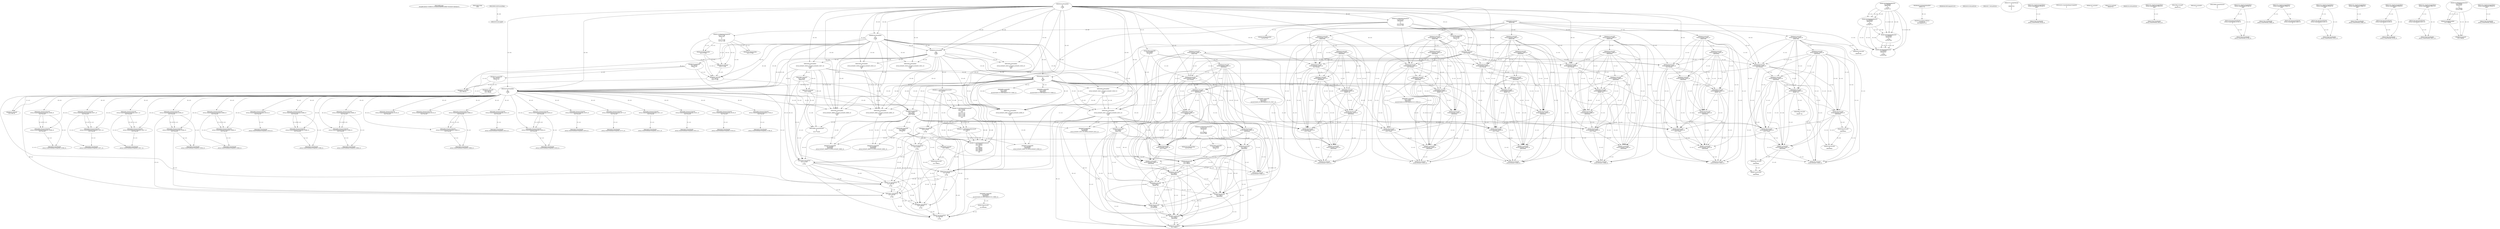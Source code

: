 // Global SCDG with merge call
digraph {
	0 [label="268454688.main
263adf82e9e0ec7e596fc01cc304db4d3dbbf0bccbfdd27d434f2972b904847b"]
	1 [label="268454699.Sleep
1000"]
	2 [label="268450908.GetProcessHeap
"]
	3 [label="268465424.VirtualAlloc
0
128
12288
4"]
	4 [label="268465190.RegOpenKeyExW
2147483650
268501000
0
131097
2147417172"]
	5 [label="268465223.RegQueryValueExW
2147417376
268500984
0
0
3221762048
2147417188"]
	3 -> 5 [label="(0-->5)"]
	6 [label="268465239.RegCloseKey
2147417376"]
	5 -> 6 [label="(1-->1)"]
	7 [label="268465489.wsprintfW
3221762048
268501104
0"]
	3 -> 7 [label="(0-->1)"]
	5 -> 7 [label="(5-->1)"]
	8 [label="268466183.VirtualAlloc
0
1024
12288
4"]
	3 -> 8 [label="(3-->3)"]
	3 -> 8 [label="(4-->4)"]
	9 [label="268466202.VirtualAlloc
0
3596
12288
4"]
	3 -> 9 [label="(3-->3)"]
	8 -> 9 [label="(3-->3)"]
	3 -> 9 [label="(4-->4)"]
	8 -> 9 [label="(4-->4)"]
	10 [label="268466212.GetWindowsDirectoryW
3221770240
256"]
	9 -> 10 [label="(0-->1)"]
	11 [label="268466270.GetVolumeInformationW
3221770240
3221770752
256
3221771776
3221771784
3221771780
3221771264
256"]
	9 -> 11 [label="(0-->1)"]
	10 -> 11 [label="(1-->1)"]
	10 -> 11 [label="(2-->3)"]
	10 -> 11 [label="(2-->8)"]
	12 [label="268465190.RegOpenKeyExW
2147483650
268501632
0
131097
2147417172"]
	4 -> 12 [label="(1-->1)"]
	4 -> 12 [label="(4-->4)"]
	4 -> 12 [label="(5-->5)"]
	13 [label="268465223.RegQueryValueExW
3221771788
268501592
0
0
3221771788
2147417188"]
	5 -> 13 [label="(6-->6)"]
	14 [label="268465239.RegCloseKey
3221771788"]
	13 -> 14 [label="(1-->1)"]
	13 -> 14 [label="(5-->1)"]
	15 [label="268466320.lstrlenW
3221771788"]
	13 -> 15 [label="(1-->1)"]
	13 -> 15 [label="(5-->1)"]
	14 -> 15 [label="(1-->1)"]
	16 [label="268466376.wsprintfW
3221766144
268501204
0"]
	8 -> 16 [label="(0-->1)"]
	17 [label="268466397.lstrcatW
3221766144
3221771788"]
	8 -> 17 [label="(0-->1)"]
	16 -> 17 [label="(1-->1)"]
	13 -> 17 [label="(1-->2)"]
	13 -> 17 [label="(5-->2)"]
	14 -> 17 [label="(1-->2)"]
	15 -> 17 [label="(1-->2)"]
	18 [label="268466409.GetModuleHandleW
268501752"]
	19 [label="268466416.GetProcAddress
270536744
RtlComputeCrc32"]
	18 -> 19 [label="(0-->1)"]
	20 [label="268466432.lstrlenW
3221766144"]
	8 -> 20 [label="(0-->1)"]
	16 -> 20 [label="(1-->1)"]
	17 -> 20 [label="(1-->1)"]
	21 [label="268466449.RtlComputeCrc32
"]
	22 [label="268466481.VirtualFree
3221770240
0
32768"]
	9 -> 22 [label="(0-->1)"]
	10 -> 22 [label="(1-->1)"]
	11 -> 22 [label="(1-->1)"]
	23 [label="268464882.lstrlenW
3221762048"]
	3 -> 23 [label="(0-->1)"]
	5 -> 23 [label="(5-->1)"]
	7 -> 23 [label="(1-->1)"]
	24 [label="268464893.lstrlenW
268497860"]
	25 [label="268453932.VirtualAlloc
0
retval_lstrlenW_32828_32_retval_lstrlenW_32827_32
12288
64"]
	3 -> 25 [label="(3-->3)"]
	8 -> 25 [label="(3-->3)"]
	9 -> 25 [label="(3-->3)"]
	26 [label="268453967.lstrcpyW
3221774336
268497976"]
	25 -> 26 [label="(0-->1)"]
	27 [label="268453974.lstrlenW
3221774336"]
	25 -> 27 [label="(0-->1)"]
	26 -> 27 [label="(1-->1)"]
	28 [label="268464425.lstrcatW
retval_lstrlenW_32850_32
268497860"]
	24 -> 28 [label="(1-->2)"]
	29 [label="268464433.lstrcatW
retval_lstrlenW_32850_32
268500944"]
	28 -> 29 [label="(1-->1)"]
	30 [label="268464439.lstrcatW
retval_lstrlenW_32850_32
3221762048"]
	28 -> 30 [label="(1-->1)"]
	29 -> 30 [label="(1-->1)"]
	3 -> 30 [label="(0-->2)"]
	5 -> 30 [label="(5-->2)"]
	7 -> 30 [label="(1-->2)"]
	23 -> 30 [label="(1-->2)"]
	31 [label="268464447.lstrcatW
retval_lstrlenW_32850_32
268500948"]
	28 -> 31 [label="(1-->1)"]
	29 -> 31 [label="(1-->1)"]
	30 -> 31 [label="(1-->1)"]
	32 [label="268464636.VirtualAlloc
0
66
12288
64"]
	3 -> 32 [label="(3-->3)"]
	8 -> 32 [label="(3-->3)"]
	9 -> 32 [label="(3-->3)"]
	25 -> 32 [label="(3-->3)"]
	25 -> 32 [label="(4-->4)"]
	33 [label="268464679.wsprintfW
3221778432
268500964
3221774336"]
	32 -> 33 [label="(0-->1)"]
	25 -> 33 [label="(0-->3)"]
	26 -> 33 [label="(1-->3)"]
	27 -> 33 [label="(1-->3)"]
	34 [label="268464692.lstrcatW
retval_lstrlenW_32850_32
268497764"]
	28 -> 34 [label="(1-->1)"]
	29 -> 34 [label="(1-->1)"]
	30 -> 34 [label="(1-->1)"]
	31 -> 34 [label="(1-->1)"]
	35 [label="268464700.lstrcatW
retval_lstrlenW_32850_32
268500944"]
	28 -> 35 [label="(1-->1)"]
	29 -> 35 [label="(1-->1)"]
	30 -> 35 [label="(1-->1)"]
	31 -> 35 [label="(1-->1)"]
	34 -> 35 [label="(1-->1)"]
	29 -> 35 [label="(2-->2)"]
	36 [label="268464706.lstrcatW
retval_lstrlenW_32850_32
3221778432"]
	28 -> 36 [label="(1-->1)"]
	29 -> 36 [label="(1-->1)"]
	30 -> 36 [label="(1-->1)"]
	31 -> 36 [label="(1-->1)"]
	34 -> 36 [label="(1-->1)"]
	35 -> 36 [label="(1-->1)"]
	32 -> 36 [label="(0-->2)"]
	33 -> 36 [label="(1-->2)"]
	37 [label="268464714.lstrcatW
retval_lstrlenW_32850_32
268500948"]
	28 -> 37 [label="(1-->1)"]
	29 -> 37 [label="(1-->1)"]
	30 -> 37 [label="(1-->1)"]
	31 -> 37 [label="(1-->1)"]
	34 -> 37 [label="(1-->1)"]
	35 -> 37 [label="(1-->1)"]
	36 -> 37 [label="(1-->1)"]
	31 -> 37 [label="(2-->2)"]
	38 [label="268464726.VirtualFree
3221778432
0
32768"]
	32 -> 38 [label="(0-->1)"]
	33 -> 38 [label="(1-->1)"]
	36 -> 38 [label="(2-->1)"]
	22 -> 38 [label="(3-->3)"]
	39 [label="268464767.lstrlenW
retval_lstrlenW_32850_32"]
	28 -> 39 [label="(1-->1)"]
	29 -> 39 [label="(1-->1)"]
	30 -> 39 [label="(1-->1)"]
	31 -> 39 [label="(1-->1)"]
	34 -> 39 [label="(1-->1)"]
	35 -> 39 [label="(1-->1)"]
	36 -> 39 [label="(1-->1)"]
	37 -> 39 [label="(1-->1)"]
	40 [label="268453998.CreateMutexW
0
0
3221774336"]
	25 -> 40 [label="(0-->3)"]
	26 -> 40 [label="(1-->3)"]
	27 -> 40 [label="(1-->3)"]
	33 -> 40 [label="(3-->3)"]
	41 [label="268454010.GetLastError
"]
	42 [label="268454017.GetLastError
"]
	43 [label="268454043.VirtualFree
3221774336
0
32768"]
	25 -> 43 [label="(0-->1)"]
	26 -> 43 [label="(1-->1)"]
	27 -> 43 [label="(1-->1)"]
	33 -> 43 [label="(3-->1)"]
	40 -> 43 [label="(3-->1)"]
	22 -> 43 [label="(3-->3)"]
	38 -> 43 [label="(3-->3)"]
	44 [label="268467629.VirtualFree
3221762048
0
32768"]
	3 -> 44 [label="(0-->1)"]
	5 -> 44 [label="(5-->1)"]
	7 -> 44 [label="(1-->1)"]
	23 -> 44 [label="(1-->1)"]
	30 -> 44 [label="(2-->1)"]
	22 -> 44 [label="(3-->3)"]
	38 -> 44 [label="(3-->3)"]
	43 -> 44 [label="(3-->3)"]
	45 [label="268467737.VirtualFree
3221766144
0
32768"]
	8 -> 45 [label="(0-->1)"]
	16 -> 45 [label="(1-->1)"]
	17 -> 45 [label="(1-->1)"]
	20 -> 45 [label="(1-->1)"]
	22 -> 45 [label="(3-->3)"]
	38 -> 45 [label="(3-->3)"]
	43 -> 45 [label="(3-->3)"]
	44 -> 45 [label="(3-->3)"]
	46 [label="268454737.CreateThread
0
0
268447024
0
0
0"]
	47 [label="268454761.WaitForSingleObject
retval_CreateThread_33149_32
5000"]
	48 [label="268454790.CloseHandle
retval_CreateThread_33149_32"]
	47 -> 48 [label="(1-->1)"]
	49 [label="268454450.CreateToolhelp32Snapshot
2
0"]
	50 [label="268454476.VirtualAlloc
0
556
12288
4"]
	3 -> 50 [label="(3-->3)"]
	8 -> 50 [label="(3-->3)"]
	9 -> 50 [label="(3-->3)"]
	25 -> 50 [label="(3-->3)"]
	32 -> 50 [label="(3-->3)"]
	3 -> 50 [label="(4-->4)"]
	8 -> 50 [label="(4-->4)"]
	9 -> 50 [label="(4-->4)"]
	51 [label="268454501.Process32FirstW
retval_CreateToolhelp32Snapshot_33564_32
3221782528"]
	50 -> 51 [label="(0-->2)"]
	52 [label="268454533.lstrcmpiW
"]
	2 -> 52 [label="(0-->0)"]
	53 [label="268454602.Process32NextW
retval_CreateToolhelp32Snapshot_33564_32
3221782528"]
	51 -> 53 [label="(1-->1)"]
	50 -> 53 [label="(0-->2)"]
	51 -> 53 [label="(2-->2)"]
	54 [label="268454627.VirtualFree
3221782528
0
32768"]
	50 -> 54 [label="(0-->1)"]
	51 -> 54 [label="(2-->1)"]
	53 -> 54 [label="(2-->1)"]
	22 -> 54 [label="(3-->3)"]
	38 -> 54 [label="(3-->3)"]
	43 -> 54 [label="(3-->3)"]
	44 -> 54 [label="(3-->3)"]
	45 -> 54 [label="(3-->3)"]
	55 [label="268454634.CloseHandle
retval_CreateToolhelp32Snapshot_33564_32"]
	51 -> 55 [label="(1-->1)"]
	53 -> 55 [label="(1-->1)"]
	56 [label="268465190.RegOpenKeyExW
2147483650
268501000
0
131097
2147417052"]
	4 -> 56 [label="(1-->1)"]
	12 -> 56 [label="(1-->1)"]
	4 -> 56 [label="(2-->2)"]
	4 -> 56 [label="(4-->4)"]
	12 -> 56 [label="(4-->4)"]
	57 [label="268465489.wsprintfW
3221786624
268500964
0"]
	33 -> 57 [label="(2-->2)"]
	58 [label="268466212.GetWindowsDirectoryW
3221794816
256"]
	10 -> 58 [label="(2-->2)"]
	11 -> 58 [label="(3-->2)"]
	11 -> 58 [label="(8-->2)"]
	59 [label="268466270.GetVolumeInformationW
3221794816
3221795328
256
3221796352
3221796360
3221796356
3221795840
256"]
	58 -> 59 [label="(1-->1)"]
	10 -> 59 [label="(2-->3)"]
	11 -> 59 [label="(3-->3)"]
	11 -> 59 [label="(8-->3)"]
	58 -> 59 [label="(2-->3)"]
	10 -> 59 [label="(2-->8)"]
	11 -> 59 [label="(3-->8)"]
	11 -> 59 [label="(8-->8)"]
	58 -> 59 [label="(2-->8)"]
	60 [label="268465190.RegOpenKeyExW
2147483650
268501632
0
131097
2147417052"]
	4 -> 60 [label="(1-->1)"]
	12 -> 60 [label="(1-->1)"]
	56 -> 60 [label="(1-->1)"]
	12 -> 60 [label="(2-->2)"]
	4 -> 60 [label="(4-->4)"]
	12 -> 60 [label="(4-->4)"]
	56 -> 60 [label="(4-->4)"]
	56 -> 60 [label="(5-->5)"]
	61 [label="268466376.wsprintfW
3221790720
268501204
0"]
	16 -> 61 [label="(2-->2)"]
	62 [label="268466397.lstrcatW
3221790720
3221796364"]
	61 -> 62 [label="(1-->1)"]
	63 [label="268466432.lstrlenW
3221790720"]
	61 -> 63 [label="(1-->1)"]
	62 -> 63 [label="(1-->1)"]
	64 [label="268466481.VirtualFree
3221794816
0
32768"]
	58 -> 64 [label="(1-->1)"]
	59 -> 64 [label="(1-->1)"]
	22 -> 64 [label="(3-->3)"]
	38 -> 64 [label="(3-->3)"]
	43 -> 64 [label="(3-->3)"]
	44 -> 64 [label="(3-->3)"]
	45 -> 64 [label="(3-->3)"]
	54 -> 64 [label="(3-->3)"]
	65 [label="268464882.lstrlenW
3221786624"]
	57 -> 65 [label="(1-->1)"]
	66 [label="268452641.VirtualAlloc
0
retval_lstrlenW_38898_32_retval_lstrlenW_38895_32
12288
64"]
	3 -> 66 [label="(3-->3)"]
	8 -> 66 [label="(3-->3)"]
	9 -> 66 [label="(3-->3)"]
	25 -> 66 [label="(3-->3)"]
	32 -> 66 [label="(3-->3)"]
	50 -> 66 [label="(3-->3)"]
	25 -> 66 [label="(4-->4)"]
	32 -> 66 [label="(4-->4)"]
	67 [label="268464425.lstrcatW
0
268497860"]
	24 -> 67 [label="(1-->2)"]
	28 -> 67 [label="(2-->2)"]
	68 [label="268464433.lstrcatW
0
268500944"]
	29 -> 68 [label="(2-->2)"]
	35 -> 68 [label="(2-->2)"]
	69 [label="268464439.lstrcatW
0
3221786624"]
	57 -> 69 [label="(1-->2)"]
	65 -> 69 [label="(1-->2)"]
	70 [label="268464447.lstrcatW
0
268500948"]
	31 -> 70 [label="(2-->2)"]
	37 -> 70 [label="(2-->2)"]
	71 [label="268464662.wsprintfW
3221803008
268500952
unconstrained_ret_RtlComputeCrc32_38885_32"]
	72 [label="268464692.lstrcatW
0
268497764"]
	34 -> 72 [label="(2-->2)"]
	73 [label="268464700.lstrcatW
0
268500944"]
	29 -> 73 [label="(2-->2)"]
	35 -> 73 [label="(2-->2)"]
	68 -> 73 [label="(2-->2)"]
	74 [label="268464706.lstrcatW
0
3221803008"]
	71 -> 74 [label="(1-->2)"]
	75 [label="268464714.lstrcatW
0
268500948"]
	31 -> 75 [label="(2-->2)"]
	37 -> 75 [label="(2-->2)"]
	70 -> 75 [label="(2-->2)"]
	76 [label="268464726.VirtualFree
3221803008
0
32768"]
	71 -> 76 [label="(1-->1)"]
	74 -> 76 [label="(2-->1)"]
	22 -> 76 [label="(3-->3)"]
	38 -> 76 [label="(3-->3)"]
	43 -> 76 [label="(3-->3)"]
	44 -> 76 [label="(3-->3)"]
	45 -> 76 [label="(3-->3)"]
	54 -> 76 [label="(3-->3)"]
	64 -> 76 [label="(3-->3)"]
	77 [label="268464767.lstrlenW
0"]
	78 [label="268452707.lstrlenW
268497912"]
	79 [label="268465489.wsprintfW
3221762048
268500964
0"]
	3 -> 79 [label="(0-->1)"]
	80 [label="268465254.GetLastError
"]
	81 [label="268465263.RegCloseKey
3221771788"]
	13 -> 81 [label="(1-->1)"]
	13 -> 81 [label="(5-->1)"]
	82 [label="268453932.VirtualAlloc
0
retval_lstrlenW_32822_32_retval_lstrlenW_32819_32
12288
64"]
	3 -> 82 [label="(3-->3)"]
	8 -> 82 [label="(3-->3)"]
	9 -> 82 [label="(3-->3)"]
	83 [label="268464425.lstrcatW
retval_lstrlenW_32862_32
268497860"]
	24 -> 83 [label="(1-->2)"]
	84 [label="268464433.lstrcatW
retval_lstrlenW_32862_32
268500944"]
	83 -> 84 [label="(1-->1)"]
	85 [label="268464439.lstrcatW
retval_lstrlenW_32862_32
3221762048"]
	83 -> 85 [label="(1-->1)"]
	84 -> 85 [label="(1-->1)"]
	3 -> 85 [label="(0-->2)"]
	23 -> 85 [label="(1-->2)"]
	79 -> 85 [label="(1-->2)"]
	86 [label="268464447.lstrcatW
retval_lstrlenW_32862_32
268500948"]
	83 -> 86 [label="(1-->1)"]
	84 -> 86 [label="(1-->1)"]
	85 -> 86 [label="(1-->1)"]
	87 [label="268464692.lstrcatW
retval_lstrlenW_32862_32
268497764"]
	83 -> 87 [label="(1-->1)"]
	84 -> 87 [label="(1-->1)"]
	85 -> 87 [label="(1-->1)"]
	86 -> 87 [label="(1-->1)"]
	88 [label="268464700.lstrcatW
retval_lstrlenW_32862_32
268500944"]
	83 -> 88 [label="(1-->1)"]
	84 -> 88 [label="(1-->1)"]
	85 -> 88 [label="(1-->1)"]
	86 -> 88 [label="(1-->1)"]
	87 -> 88 [label="(1-->1)"]
	84 -> 88 [label="(2-->2)"]
	89 [label="268464706.lstrcatW
retval_lstrlenW_32862_32
3221778432"]
	83 -> 89 [label="(1-->1)"]
	84 -> 89 [label="(1-->1)"]
	85 -> 89 [label="(1-->1)"]
	86 -> 89 [label="(1-->1)"]
	87 -> 89 [label="(1-->1)"]
	88 -> 89 [label="(1-->1)"]
	32 -> 89 [label="(0-->2)"]
	33 -> 89 [label="(1-->2)"]
	90 [label="268464714.lstrcatW
retval_lstrlenW_32862_32
268500948"]
	83 -> 90 [label="(1-->1)"]
	84 -> 90 [label="(1-->1)"]
	85 -> 90 [label="(1-->1)"]
	86 -> 90 [label="(1-->1)"]
	87 -> 90 [label="(1-->1)"]
	88 -> 90 [label="(1-->1)"]
	89 -> 90 [label="(1-->1)"]
	86 -> 90 [label="(2-->2)"]
	91 [label="268464767.lstrlenW
retval_lstrlenW_32862_32"]
	83 -> 91 [label="(1-->1)"]
	84 -> 91 [label="(1-->1)"]
	85 -> 91 [label="(1-->1)"]
	86 -> 91 [label="(1-->1)"]
	87 -> 91 [label="(1-->1)"]
	88 -> 91 [label="(1-->1)"]
	89 -> 91 [label="(1-->1)"]
	90 -> 91 [label="(1-->1)"]
	92 [label="268454761.WaitForSingleObject
retval_CreateThread_33014_32
5000"]
	93 [label="268454790.CloseHandle
retval_CreateThread_33014_32"]
	92 -> 93 [label="(1-->1)"]
	94 [label="268454602.Process32NextW
retval_CreateToolhelp32Snapshot_33159_32
3221782528"]
	50 -> 94 [label="(0-->2)"]
	95 [label="268454634.CloseHandle
retval_CreateToolhelp32Snapshot_33159_32"]
	94 -> 95 [label="(1-->1)"]
	96 [label="268465223.RegQueryValueExW
2147417376
268500984
0
0
3221786624
2147417068"]
	97 [label="268465489.wsprintfW
3221786624
268501104
0"]
	96 -> 97 [label="(5-->1)"]
	98 [label="268452641.VirtualAlloc
0
retval_lstrlenW_42911_32_retval_lstrlenW_42912_32
12288
64"]
	3 -> 98 [label="(3-->3)"]
	8 -> 98 [label="(3-->3)"]
	9 -> 98 [label="(3-->3)"]
	32 -> 98 [label="(3-->3)"]
	50 -> 98 [label="(3-->3)"]
	82 -> 98 [label="(3-->3)"]
	32 -> 98 [label="(4-->4)"]
	82 -> 98 [label="(4-->4)"]
	99 [label="268464425.lstrcatW
3221798912
268497860"]
	98 -> 99 [label="(0-->1)"]
	24 -> 99 [label="(1-->2)"]
	83 -> 99 [label="(2-->2)"]
	100 [label="268464433.lstrcatW
3221798912
268500944"]
	98 -> 100 [label="(0-->1)"]
	99 -> 100 [label="(1-->1)"]
	84 -> 100 [label="(2-->2)"]
	88 -> 100 [label="(2-->2)"]
	101 [label="268464439.lstrcatW
3221798912
3221786624"]
	98 -> 101 [label="(0-->1)"]
	99 -> 101 [label="(1-->1)"]
	100 -> 101 [label="(1-->1)"]
	65 -> 101 [label="(1-->2)"]
	96 -> 101 [label="(5-->2)"]
	97 -> 101 [label="(1-->2)"]
	102 [label="268464447.lstrcatW
3221798912
268500948"]
	98 -> 102 [label="(0-->1)"]
	99 -> 102 [label="(1-->1)"]
	100 -> 102 [label="(1-->1)"]
	101 -> 102 [label="(1-->1)"]
	86 -> 102 [label="(2-->2)"]
	90 -> 102 [label="(2-->2)"]
	103 [label="268464679.wsprintfW
3221803008
268500964
retval_lstrlenW_42911_32_retval_lstrlenW_42912_32"]
	33 -> 103 [label="(2-->2)"]
	79 -> 103 [label="(2-->2)"]
	98 -> 103 [label="(2-->3)"]
	104 [label="268464692.lstrcatW
3221798912
268497764"]
	98 -> 104 [label="(0-->1)"]
	99 -> 104 [label="(1-->1)"]
	100 -> 104 [label="(1-->1)"]
	101 -> 104 [label="(1-->1)"]
	102 -> 104 [label="(1-->1)"]
	87 -> 104 [label="(2-->2)"]
	105 [label="268464700.lstrcatW
3221798912
268500944"]
	98 -> 105 [label="(0-->1)"]
	99 -> 105 [label="(1-->1)"]
	100 -> 105 [label="(1-->1)"]
	101 -> 105 [label="(1-->1)"]
	102 -> 105 [label="(1-->1)"]
	104 -> 105 [label="(1-->1)"]
	84 -> 105 [label="(2-->2)"]
	88 -> 105 [label="(2-->2)"]
	100 -> 105 [label="(2-->2)"]
	106 [label="268464706.lstrcatW
3221798912
3221803008"]
	98 -> 106 [label="(0-->1)"]
	99 -> 106 [label="(1-->1)"]
	100 -> 106 [label="(1-->1)"]
	101 -> 106 [label="(1-->1)"]
	102 -> 106 [label="(1-->1)"]
	104 -> 106 [label="(1-->1)"]
	105 -> 106 [label="(1-->1)"]
	103 -> 106 [label="(1-->2)"]
	107 [label="268464714.lstrcatW
3221798912
268500948"]
	98 -> 107 [label="(0-->1)"]
	99 -> 107 [label="(1-->1)"]
	100 -> 107 [label="(1-->1)"]
	101 -> 107 [label="(1-->1)"]
	102 -> 107 [label="(1-->1)"]
	104 -> 107 [label="(1-->1)"]
	105 -> 107 [label="(1-->1)"]
	106 -> 107 [label="(1-->1)"]
	86 -> 107 [label="(2-->2)"]
	90 -> 107 [label="(2-->2)"]
	102 -> 107 [label="(2-->2)"]
	108 [label="268464767.lstrlenW
3221798912"]
	98 -> 108 [label="(0-->1)"]
	99 -> 108 [label="(1-->1)"]
	100 -> 108 [label="(1-->1)"]
	101 -> 108 [label="(1-->1)"]
	102 -> 108 [label="(1-->1)"]
	104 -> 108 [label="(1-->1)"]
	105 -> 108 [label="(1-->1)"]
	106 -> 108 [label="(1-->1)"]
	107 -> 108 [label="(1-->1)"]
	109 [label="268464679.wsprintfW
3221803008
268500964
retval_lstrlenW_38898_32_retval_lstrlenW_38895_32"]
	33 -> 109 [label="(2-->2)"]
	57 -> 109 [label="(2-->2)"]
	66 -> 109 [label="(2-->3)"]
	110 [label="268453932.VirtualAlloc
0
retval_lstrlenW_32826_32_retval_lstrlenW_32825_32
12288
64"]
	3 -> 110 [label="(3-->3)"]
	8 -> 110 [label="(3-->3)"]
	9 -> 110 [label="(3-->3)"]
	111 [label="268453967.lstrcpyW
0
268497976"]
	112 [label="268453974.lstrlenW
0"]
	113 [label="268464425.lstrcatW
retval_lstrlenW_32878_32
268497860"]
	24 -> 113 [label="(1-->2)"]
	114 [label="268464433.lstrcatW
retval_lstrlenW_32878_32
268500944"]
	113 -> 114 [label="(1-->1)"]
	115 [label="268464439.lstrcatW
retval_lstrlenW_32878_32
3221762048"]
	113 -> 115 [label="(1-->1)"]
	114 -> 115 [label="(1-->1)"]
	3 -> 115 [label="(0-->2)"]
	5 -> 115 [label="(5-->2)"]
	7 -> 115 [label="(1-->2)"]
	23 -> 115 [label="(1-->2)"]
	116 [label="268464447.lstrcatW
retval_lstrlenW_32878_32
268500948"]
	113 -> 116 [label="(1-->1)"]
	114 -> 116 [label="(1-->1)"]
	115 -> 116 [label="(1-->1)"]
	117 [label="268464692.lstrcatW
retval_lstrlenW_32878_32
268497764"]
	113 -> 117 [label="(1-->1)"]
	114 -> 117 [label="(1-->1)"]
	115 -> 117 [label="(1-->1)"]
	116 -> 117 [label="(1-->1)"]
	118 [label="268464700.lstrcatW
retval_lstrlenW_32878_32
268500944"]
	113 -> 118 [label="(1-->1)"]
	114 -> 118 [label="(1-->1)"]
	115 -> 118 [label="(1-->1)"]
	116 -> 118 [label="(1-->1)"]
	117 -> 118 [label="(1-->1)"]
	114 -> 118 [label="(2-->2)"]
	119 [label="268464706.lstrcatW
retval_lstrlenW_32878_32
3221778432"]
	113 -> 119 [label="(1-->1)"]
	114 -> 119 [label="(1-->1)"]
	115 -> 119 [label="(1-->1)"]
	116 -> 119 [label="(1-->1)"]
	117 -> 119 [label="(1-->1)"]
	118 -> 119 [label="(1-->1)"]
	32 -> 119 [label="(0-->2)"]
	33 -> 119 [label="(1-->2)"]
	120 [label="268464714.lstrcatW
retval_lstrlenW_32878_32
268500948"]
	113 -> 120 [label="(1-->1)"]
	114 -> 120 [label="(1-->1)"]
	115 -> 120 [label="(1-->1)"]
	116 -> 120 [label="(1-->1)"]
	117 -> 120 [label="(1-->1)"]
	118 -> 120 [label="(1-->1)"]
	119 -> 120 [label="(1-->1)"]
	116 -> 120 [label="(2-->2)"]
	121 [label="268464767.lstrlenW
retval_lstrlenW_32878_32"]
	113 -> 121 [label="(1-->1)"]
	114 -> 121 [label="(1-->1)"]
	115 -> 121 [label="(1-->1)"]
	116 -> 121 [label="(1-->1)"]
	117 -> 121 [label="(1-->1)"]
	118 -> 121 [label="(1-->1)"]
	119 -> 121 [label="(1-->1)"]
	120 -> 121 [label="(1-->1)"]
	122 [label="268453998.CreateMutexW
0
0
0"]
	123 [label="268454761.WaitForSingleObject
retval_CreateThread_33780_32
5000"]
	124 [label="268454780.TerminateThread
retval_CreateThread_33780_32
0"]
	123 -> 124 [label="(1-->1)"]
	125 [label="268454790.CloseHandle
retval_CreateThread_33780_32"]
	123 -> 125 [label="(1-->1)"]
	124 -> 125 [label="(1-->1)"]
	126 [label="268454602.Process32NextW
retval_CreateToolhelp32Snapshot_37206_32
3221782528"]
	50 -> 126 [label="(0-->2)"]
	127 [label="268454634.CloseHandle
retval_CreateToolhelp32Snapshot_37206_32"]
	126 -> 127 [label="(1-->1)"]
	128 [label="268452641.VirtualAlloc
0
retval_lstrlenW_40862_32_retval_lstrlenW_40861_32
12288
64"]
	3 -> 128 [label="(3-->3)"]
	8 -> 128 [label="(3-->3)"]
	9 -> 128 [label="(3-->3)"]
	32 -> 128 [label="(3-->3)"]
	50 -> 128 [label="(3-->3)"]
	110 -> 128 [label="(3-->3)"]
	32 -> 128 [label="(4-->4)"]
	110 -> 128 [label="(4-->4)"]
	129 [label="268464679.wsprintfW
3221803008
268500964
retval_lstrlenW_40862_32_retval_lstrlenW_40861_32"]
	33 -> 129 [label="(2-->2)"]
	57 -> 129 [label="(2-->2)"]
	128 -> 129 [label="(2-->3)"]
	130 [label="268464662.wsprintfW
3221778432
268500952
unconstrained_ret_RtlComputeCrc32_32805_32"]
	32 -> 130 [label="(0-->1)"]
	131 [label="268454501.Process32FirstW
retval_CreateToolhelp32Snapshot_33568_32
3221782528"]
	50 -> 131 [label="(0-->2)"]
	132 [label="268454602.Process32NextW
retval_CreateToolhelp32Snapshot_33568_32
3221782528"]
	131 -> 132 [label="(1-->1)"]
	50 -> 132 [label="(0-->2)"]
	131 -> 132 [label="(2-->2)"]
	133 [label="268454634.CloseHandle
retval_CreateToolhelp32Snapshot_33568_32"]
	131 -> 133 [label="(1-->1)"]
	132 -> 133 [label="(1-->1)"]
	134 [label="268465263.RegCloseKey
2147417376"]
	96 -> 134 [label="(1-->1)"]
	135 [label="268452641.VirtualAlloc
0
retval_lstrlenW_42691_32_retval_lstrlenW_42690_32
12288
64"]
	3 -> 135 [label="(3-->3)"]
	8 -> 135 [label="(3-->3)"]
	9 -> 135 [label="(3-->3)"]
	32 -> 135 [label="(3-->3)"]
	50 -> 135 [label="(3-->3)"]
	82 -> 135 [label="(3-->3)"]
	32 -> 135 [label="(4-->4)"]
	82 -> 135 [label="(4-->4)"]
	136 [label="268464679.wsprintfW
3221803008
268500964
retval_lstrlenW_42691_32_retval_lstrlenW_42690_32"]
	57 -> 136 [label="(2-->2)"]
	79 -> 136 [label="(2-->2)"]
	135 -> 136 [label="(2-->3)"]
	137 [label="268464662.wsprintfW
3221778432
268500952
unconstrained_ret_RtlComputeCrc32_32817_32"]
	32 -> 137 [label="(0-->1)"]
	138 [label="268454501.Process32FirstW
retval_CreateToolhelp32Snapshot_32971_32
3221782528"]
	50 -> 138 [label="(0-->2)"]
	139 [label="268454602.Process32NextW
retval_CreateToolhelp32Snapshot_32971_32
3221782528"]
	138 -> 139 [label="(1-->1)"]
	50 -> 139 [label="(0-->2)"]
	138 -> 139 [label="(2-->2)"]
	140 [label="268454634.CloseHandle
retval_CreateToolhelp32Snapshot_32971_32"]
	138 -> 140 [label="(1-->1)"]
	139 -> 140 [label="(1-->1)"]
	141 [label="268464425.lstrcatW
retval_lstrlenW_32854_32
268497860"]
	24 -> 141 [label="(1-->2)"]
	142 [label="268464433.lstrcatW
retval_lstrlenW_32854_32
268500944"]
	141 -> 142 [label="(1-->1)"]
	143 [label="268464439.lstrcatW
retval_lstrlenW_32854_32
3221762048"]
	141 -> 143 [label="(1-->1)"]
	142 -> 143 [label="(1-->1)"]
	3 -> 143 [label="(0-->2)"]
	5 -> 143 [label="(5-->2)"]
	7 -> 143 [label="(1-->2)"]
	23 -> 143 [label="(1-->2)"]
	144 [label="268464447.lstrcatW
retval_lstrlenW_32854_32
268500948"]
	141 -> 144 [label="(1-->1)"]
	142 -> 144 [label="(1-->1)"]
	143 -> 144 [label="(1-->1)"]
	145 [label="268464692.lstrcatW
retval_lstrlenW_32854_32
268497764"]
	141 -> 145 [label="(1-->1)"]
	142 -> 145 [label="(1-->1)"]
	143 -> 145 [label="(1-->1)"]
	144 -> 145 [label="(1-->1)"]
	146 [label="268464700.lstrcatW
retval_lstrlenW_32854_32
268500944"]
	141 -> 146 [label="(1-->1)"]
	142 -> 146 [label="(1-->1)"]
	143 -> 146 [label="(1-->1)"]
	144 -> 146 [label="(1-->1)"]
	145 -> 146 [label="(1-->1)"]
	142 -> 146 [label="(2-->2)"]
	147 [label="268464706.lstrcatW
retval_lstrlenW_32854_32
3221778432"]
	141 -> 147 [label="(1-->1)"]
	142 -> 147 [label="(1-->1)"]
	143 -> 147 [label="(1-->1)"]
	144 -> 147 [label="(1-->1)"]
	145 -> 147 [label="(1-->1)"]
	146 -> 147 [label="(1-->1)"]
	32 -> 147 [label="(0-->2)"]
	137 -> 147 [label="(1-->2)"]
	148 [label="268464714.lstrcatW
retval_lstrlenW_32854_32
268500948"]
	141 -> 148 [label="(1-->1)"]
	142 -> 148 [label="(1-->1)"]
	143 -> 148 [label="(1-->1)"]
	144 -> 148 [label="(1-->1)"]
	145 -> 148 [label="(1-->1)"]
	146 -> 148 [label="(1-->1)"]
	147 -> 148 [label="(1-->1)"]
	144 -> 148 [label="(2-->2)"]
	149 [label="268464767.lstrlenW
retval_lstrlenW_32854_32"]
	141 -> 149 [label="(1-->1)"]
	142 -> 149 [label="(1-->1)"]
	143 -> 149 [label="(1-->1)"]
	144 -> 149 [label="(1-->1)"]
	145 -> 149 [label="(1-->1)"]
	146 -> 149 [label="(1-->1)"]
	147 -> 149 [label="(1-->1)"]
	148 -> 149 [label="(1-->1)"]
	150 [label="268454761.WaitForSingleObject
retval_CreateThread_32983_32
5000"]
	151 [label="268454790.CloseHandle
retval_CreateThread_32983_32"]
	150 -> 151 [label="(1-->1)"]
	152 [label="268454501.Process32FirstW
retval_CreateToolhelp32Snapshot_33017_32
3221782528"]
	50 -> 152 [label="(0-->2)"]
	153 [label="268454602.Process32NextW
retval_CreateToolhelp32Snapshot_33017_32
3221782528"]
	152 -> 153 [label="(1-->1)"]
	50 -> 153 [label="(0-->2)"]
	152 -> 153 [label="(2-->2)"]
	154 [label="268454634.CloseHandle
retval_CreateToolhelp32Snapshot_33017_32"]
	152 -> 154 [label="(1-->1)"]
	153 -> 154 [label="(1-->1)"]
	155 [label="268454602.Process32NextW
retval_CreateToolhelp32Snapshot_33218_32
3221782528"]
	50 -> 155 [label="(0-->2)"]
	156 [label="268454634.CloseHandle
retval_CreateToolhelp32Snapshot_33218_32"]
	155 -> 156 [label="(1-->1)"]
	157 [label="268453932.VirtualAlloc
0
retval_lstrlenW_32818_32_retval_lstrlenW_32821_32
12288
64"]
	3 -> 157 [label="(3-->3)"]
	8 -> 157 [label="(3-->3)"]
	9 -> 157 [label="(3-->3)"]
	158 [label="268464425.lstrcatW
retval_lstrlenW_32836_32
268497860"]
	24 -> 158 [label="(1-->2)"]
	159 [label="268464433.lstrcatW
retval_lstrlenW_32836_32
268500944"]
	158 -> 159 [label="(1-->1)"]
	160 [label="268464439.lstrcatW
retval_lstrlenW_32836_32
3221762048"]
	158 -> 160 [label="(1-->1)"]
	159 -> 160 [label="(1-->1)"]
	3 -> 160 [label="(0-->2)"]
	5 -> 160 [label="(5-->2)"]
	23 -> 160 [label="(1-->2)"]
	79 -> 160 [label="(1-->2)"]
	161 [label="268464447.lstrcatW
retval_lstrlenW_32836_32
268500948"]
	158 -> 161 [label="(1-->1)"]
	159 -> 161 [label="(1-->1)"]
	160 -> 161 [label="(1-->1)"]
	162 [label="268464662.wsprintfW
3221778432
268500952
unconstrained_ret_RtlComputeCrc32_32804_32"]
	32 -> 162 [label="(0-->1)"]
	163 [label="268464692.lstrcatW
retval_lstrlenW_32836_32
268497764"]
	158 -> 163 [label="(1-->1)"]
	159 -> 163 [label="(1-->1)"]
	160 -> 163 [label="(1-->1)"]
	161 -> 163 [label="(1-->1)"]
	164 [label="268464700.lstrcatW
retval_lstrlenW_32836_32
268500944"]
	158 -> 164 [label="(1-->1)"]
	159 -> 164 [label="(1-->1)"]
	160 -> 164 [label="(1-->1)"]
	161 -> 164 [label="(1-->1)"]
	163 -> 164 [label="(1-->1)"]
	159 -> 164 [label="(2-->2)"]
	165 [label="268464706.lstrcatW
retval_lstrlenW_32836_32
3221778432"]
	158 -> 165 [label="(1-->1)"]
	159 -> 165 [label="(1-->1)"]
	160 -> 165 [label="(1-->1)"]
	161 -> 165 [label="(1-->1)"]
	163 -> 165 [label="(1-->1)"]
	164 -> 165 [label="(1-->1)"]
	32 -> 165 [label="(0-->2)"]
	162 -> 165 [label="(1-->2)"]
	166 [label="268464714.lstrcatW
retval_lstrlenW_32836_32
268500948"]
	158 -> 166 [label="(1-->1)"]
	159 -> 166 [label="(1-->1)"]
	160 -> 166 [label="(1-->1)"]
	161 -> 166 [label="(1-->1)"]
	163 -> 166 [label="(1-->1)"]
	164 -> 166 [label="(1-->1)"]
	165 -> 166 [label="(1-->1)"]
	161 -> 166 [label="(2-->2)"]
	167 [label="268464767.lstrlenW
retval_lstrlenW_32836_32"]
	158 -> 167 [label="(1-->1)"]
	159 -> 167 [label="(1-->1)"]
	160 -> 167 [label="(1-->1)"]
	161 -> 167 [label="(1-->1)"]
	163 -> 167 [label="(1-->1)"]
	164 -> 167 [label="(1-->1)"]
	165 -> 167 [label="(1-->1)"]
	166 -> 167 [label="(1-->1)"]
	168 [label="268454501.Process32FirstW
retval_CreateToolhelp32Snapshot_33069_32
3221782528"]
	50 -> 168 [label="(0-->2)"]
	169 [label="268454602.Process32NextW
retval_CreateToolhelp32Snapshot_33069_32
3221782528"]
	168 -> 169 [label="(1-->1)"]
	50 -> 169 [label="(0-->2)"]
	168 -> 169 [label="(2-->2)"]
	170 [label="268454634.CloseHandle
retval_CreateToolhelp32Snapshot_33069_32"]
	168 -> 170 [label="(1-->1)"]
	169 -> 170 [label="(1-->1)"]
	171 [label="268454501.Process32FirstW
retval_CreateToolhelp32Snapshot_33159_32
3221782528"]
	50 -> 171 [label="(0-->2)"]
	172 [label="268454501.Process32FirstW
retval_CreateToolhelp32Snapshot_33218_32
3221782528"]
	50 -> 172 [label="(0-->2)"]
	173 [label="268454780.TerminateThread
retval_CreateThread_32983_32
0"]
	150 -> 173 [label="(1-->1)"]
	174 [label="268454501.Process32FirstW
retval_CreateToolhelp32Snapshot_32998_32
3221782528"]
	50 -> 174 [label="(0-->2)"]
	175 [label="268454602.Process32NextW
retval_CreateToolhelp32Snapshot_32998_32
3221782528"]
	174 -> 175 [label="(1-->1)"]
	50 -> 175 [label="(0-->2)"]
	174 -> 175 [label="(2-->2)"]
	176 [label="268454634.CloseHandle
retval_CreateToolhelp32Snapshot_32998_32"]
	174 -> 176 [label="(1-->1)"]
	175 -> 176 [label="(1-->1)"]
	177 [label="268453932.VirtualAlloc
0
retval_lstrlenW_32823_32_retval_lstrlenW_32824_32
12288
64"]
	3 -> 177 [label="(3-->3)"]
	8 -> 177 [label="(3-->3)"]
	9 -> 177 [label="(3-->3)"]
	178 [label="268464425.lstrcatW
retval_lstrlenW_32898_32
268497860"]
	24 -> 178 [label="(1-->2)"]
	179 [label="268464433.lstrcatW
retval_lstrlenW_32898_32
268500944"]
	178 -> 179 [label="(1-->1)"]
	180 [label="268464439.lstrcatW
retval_lstrlenW_32898_32
3221762048"]
	178 -> 180 [label="(1-->1)"]
	179 -> 180 [label="(1-->1)"]
	3 -> 180 [label="(0-->2)"]
	5 -> 180 [label="(5-->2)"]
	7 -> 180 [label="(1-->2)"]
	23 -> 180 [label="(1-->2)"]
	181 [label="268464447.lstrcatW
retval_lstrlenW_32898_32
268500948"]
	178 -> 181 [label="(1-->1)"]
	179 -> 181 [label="(1-->1)"]
	180 -> 181 [label="(1-->1)"]
	182 [label="268464692.lstrcatW
retval_lstrlenW_32898_32
268497764"]
	178 -> 182 [label="(1-->1)"]
	179 -> 182 [label="(1-->1)"]
	180 -> 182 [label="(1-->1)"]
	181 -> 182 [label="(1-->1)"]
	183 [label="268464700.lstrcatW
retval_lstrlenW_32898_32
268500944"]
	178 -> 183 [label="(1-->1)"]
	179 -> 183 [label="(1-->1)"]
	180 -> 183 [label="(1-->1)"]
	181 -> 183 [label="(1-->1)"]
	182 -> 183 [label="(1-->1)"]
	179 -> 183 [label="(2-->2)"]
	184 [label="268464706.lstrcatW
retval_lstrlenW_32898_32
3221778432"]
	178 -> 184 [label="(1-->1)"]
	179 -> 184 [label="(1-->1)"]
	180 -> 184 [label="(1-->1)"]
	181 -> 184 [label="(1-->1)"]
	182 -> 184 [label="(1-->1)"]
	183 -> 184 [label="(1-->1)"]
	32 -> 184 [label="(0-->2)"]
	33 -> 184 [label="(1-->2)"]
	185 [label="268464714.lstrcatW
retval_lstrlenW_32898_32
268500948"]
	178 -> 185 [label="(1-->1)"]
	179 -> 185 [label="(1-->1)"]
	180 -> 185 [label="(1-->1)"]
	181 -> 185 [label="(1-->1)"]
	182 -> 185 [label="(1-->1)"]
	183 -> 185 [label="(1-->1)"]
	184 -> 185 [label="(1-->1)"]
	181 -> 185 [label="(2-->2)"]
	186 [label="268464767.lstrlenW
retval_lstrlenW_32898_32"]
	178 -> 186 [label="(1-->1)"]
	179 -> 186 [label="(1-->1)"]
	180 -> 186 [label="(1-->1)"]
	181 -> 186 [label="(1-->1)"]
	182 -> 186 [label="(1-->1)"]
	183 -> 186 [label="(1-->1)"]
	184 -> 186 [label="(1-->1)"]
	185 -> 186 [label="(1-->1)"]
	187 [label="268454761.WaitForSingleObject
retval_CreateThread_33192_32
5000"]
	188 [label="268454780.TerminateThread
retval_CreateThread_33192_32
0"]
	187 -> 188 [label="(1-->1)"]
	189 [label="268454790.CloseHandle
retval_CreateThread_33192_32"]
	187 -> 189 [label="(1-->1)"]
	188 -> 189 [label="(1-->1)"]
	190 [label="268454602.Process32NextW
retval_CreateToolhelp32Snapshot_33513_32
3221782528"]
	50 -> 190 [label="(0-->2)"]
	191 [label="268454634.CloseHandle
retval_CreateToolhelp32Snapshot_33513_32"]
	190 -> 191 [label="(1-->1)"]
	192 [label="268454501.Process32FirstW
retval_CreateToolhelp32Snapshot_32988_32
3221782528"]
	50 -> 192 [label="(0-->2)"]
	193 [label="268454602.Process32NextW
retval_CreateToolhelp32Snapshot_32988_32
3221782528"]
	192 -> 193 [label="(1-->1)"]
	50 -> 193 [label="(0-->2)"]
	192 -> 193 [label="(2-->2)"]
	194 [label="268454634.CloseHandle
retval_CreateToolhelp32Snapshot_32988_32"]
	192 -> 194 [label="(1-->1)"]
	193 -> 194 [label="(1-->1)"]
	195 [label="268454761.WaitForSingleObject
retval_CreateThread_32965_32
5000"]
	196 [label="268454790.CloseHandle
retval_CreateThread_32965_32"]
	195 -> 196 [label="(1-->1)"]
	197 [label="268454602.Process32NextW
retval_CreateToolhelp32Snapshot_32979_32
3221782528"]
	50 -> 197 [label="(0-->2)"]
	198 [label="268454634.CloseHandle
retval_CreateToolhelp32Snapshot_32979_32"]
	197 -> 198 [label="(1-->1)"]
	199 [label="268454761.WaitForSingleObject
retval_CreateThread_33236_32
5000"]
	200 [label="268454780.TerminateThread
retval_CreateThread_33236_32
0"]
	199 -> 200 [label="(1-->1)"]
	201 [label="268454790.CloseHandle
retval_CreateThread_33236_32"]
	199 -> 201 [label="(1-->1)"]
	200 -> 201 [label="(1-->1)"]
	202 [label="268454602.Process32NextW
retval_CreateToolhelp32Snapshot_33772_32
3221782528"]
	50 -> 202 [label="(0-->2)"]
	203 [label="268454634.CloseHandle
retval_CreateToolhelp32Snapshot_33772_32"]
	202 -> 203 [label="(1-->1)"]
	204 [label="268464425.lstrcatW
retval_lstrlenW_32833_32
268497860"]
	24 -> 204 [label="(1-->2)"]
	205 [label="268464433.lstrcatW
retval_lstrlenW_32833_32
268500944"]
	204 -> 205 [label="(1-->1)"]
	206 [label="268464439.lstrcatW
retval_lstrlenW_32833_32
3221762048"]
	204 -> 206 [label="(1-->1)"]
	205 -> 206 [label="(1-->1)"]
	3 -> 206 [label="(0-->2)"]
	5 -> 206 [label="(5-->2)"]
	23 -> 206 [label="(1-->2)"]
	79 -> 206 [label="(1-->2)"]
	207 [label="268464447.lstrcatW
retval_lstrlenW_32833_32
268500948"]
	204 -> 207 [label="(1-->1)"]
	205 -> 207 [label="(1-->1)"]
	206 -> 207 [label="(1-->1)"]
	208 [label="268464692.lstrcatW
retval_lstrlenW_32833_32
268497764"]
	204 -> 208 [label="(1-->1)"]
	205 -> 208 [label="(1-->1)"]
	206 -> 208 [label="(1-->1)"]
	207 -> 208 [label="(1-->1)"]
	209 [label="268464700.lstrcatW
retval_lstrlenW_32833_32
268500944"]
	204 -> 209 [label="(1-->1)"]
	205 -> 209 [label="(1-->1)"]
	206 -> 209 [label="(1-->1)"]
	207 -> 209 [label="(1-->1)"]
	208 -> 209 [label="(1-->1)"]
	205 -> 209 [label="(2-->2)"]
	210 [label="268464706.lstrcatW
retval_lstrlenW_32833_32
3221778432"]
	204 -> 210 [label="(1-->1)"]
	205 -> 210 [label="(1-->1)"]
	206 -> 210 [label="(1-->1)"]
	207 -> 210 [label="(1-->1)"]
	208 -> 210 [label="(1-->1)"]
	209 -> 210 [label="(1-->1)"]
	32 -> 210 [label="(0-->2)"]
	33 -> 210 [label="(1-->2)"]
	211 [label="268464714.lstrcatW
retval_lstrlenW_32833_32
268500948"]
	204 -> 211 [label="(1-->1)"]
	205 -> 211 [label="(1-->1)"]
	206 -> 211 [label="(1-->1)"]
	207 -> 211 [label="(1-->1)"]
	208 -> 211 [label="(1-->1)"]
	209 -> 211 [label="(1-->1)"]
	210 -> 211 [label="(1-->1)"]
	207 -> 211 [label="(2-->2)"]
	212 [label="268464767.lstrlenW
retval_lstrlenW_32833_32"]
	204 -> 212 [label="(1-->1)"]
	205 -> 212 [label="(1-->1)"]
	206 -> 212 [label="(1-->1)"]
	207 -> 212 [label="(1-->1)"]
	208 -> 212 [label="(1-->1)"]
	209 -> 212 [label="(1-->1)"]
	210 -> 212 [label="(1-->1)"]
	211 -> 212 [label="(1-->1)"]
	213 [label="268454761.WaitForSingleObject
retval_CreateThread_33012_32
5000"]
	214 [label="268454780.TerminateThread
retval_CreateThread_33012_32
0"]
	213 -> 214 [label="(1-->1)"]
	215 [label="268454790.CloseHandle
retval_CreateThread_33012_32"]
	213 -> 215 [label="(1-->1)"]
	214 -> 215 [label="(1-->1)"]
	216 [label="268454602.Process32NextW
retval_CreateToolhelp32Snapshot_33211_32
3221782528"]
	50 -> 216 [label="(0-->2)"]
	217 [label="268454634.CloseHandle
retval_CreateToolhelp32Snapshot_33211_32"]
	216 -> 217 [label="(1-->1)"]
	218 [label="268465223.RegQueryValueExW
3221796364
268501592
0
0
3221796364
2147417068"]
	219 [label="268465239.RegCloseKey
3221796364"]
	218 -> 219 [label="(1-->1)"]
	218 -> 219 [label="(5-->1)"]
	220 [label="268466320.lstrlenW
3221796364"]
	218 -> 220 [label="(1-->1)"]
	218 -> 220 [label="(5-->1)"]
	219 -> 220 [label="(1-->1)"]
	221 [label="268454602.Process32NextW
retval_CreateToolhelp32Snapshot_33231_32
3221782528"]
	50 -> 221 [label="(0-->2)"]
	222 [label="268454634.CloseHandle
retval_CreateToolhelp32Snapshot_33231_32"]
	221 -> 222 [label="(1-->1)"]
	223 [label="268464662.wsprintfW
3221778432
268500952
unconstrained_ret_RtlComputeCrc32_32808_32"]
	32 -> 223 [label="(0-->1)"]
	224 [label="268454761.WaitForSingleObject
retval_CreateThread_33340_32
5000"]
	225 [label="268454790.CloseHandle
retval_CreateThread_33340_32"]
	224 -> 225 [label="(1-->1)"]
	226 [label="268454501.Process32FirstW
retval_CreateToolhelp32Snapshot_33686_32
3221782528"]
	50 -> 226 [label="(0-->2)"]
	227 [label="268454602.Process32NextW
retval_CreateToolhelp32Snapshot_33686_32
3221782528"]
	226 -> 227 [label="(1-->1)"]
	50 -> 227 [label="(0-->2)"]
	226 -> 227 [label="(2-->2)"]
	228 [label="268454634.CloseHandle
retval_CreateToolhelp32Snapshot_33686_32"]
	226 -> 228 [label="(1-->1)"]
	227 -> 228 [label="(1-->1)"]
	229 [label="268454501.Process32FirstW
retval_CreateToolhelp32Snapshot_34328_32
3221782528"]
	50 -> 229 [label="(0-->2)"]
	230 [label="268454602.Process32NextW
retval_CreateToolhelp32Snapshot_34328_32
3221782528"]
	229 -> 230 [label="(1-->1)"]
	50 -> 230 [label="(0-->2)"]
	229 -> 230 [label="(2-->2)"]
	231 [label="268454634.CloseHandle
retval_CreateToolhelp32Snapshot_34328_32"]
	229 -> 231 [label="(1-->1)"]
	230 -> 231 [label="(1-->1)"]
}
